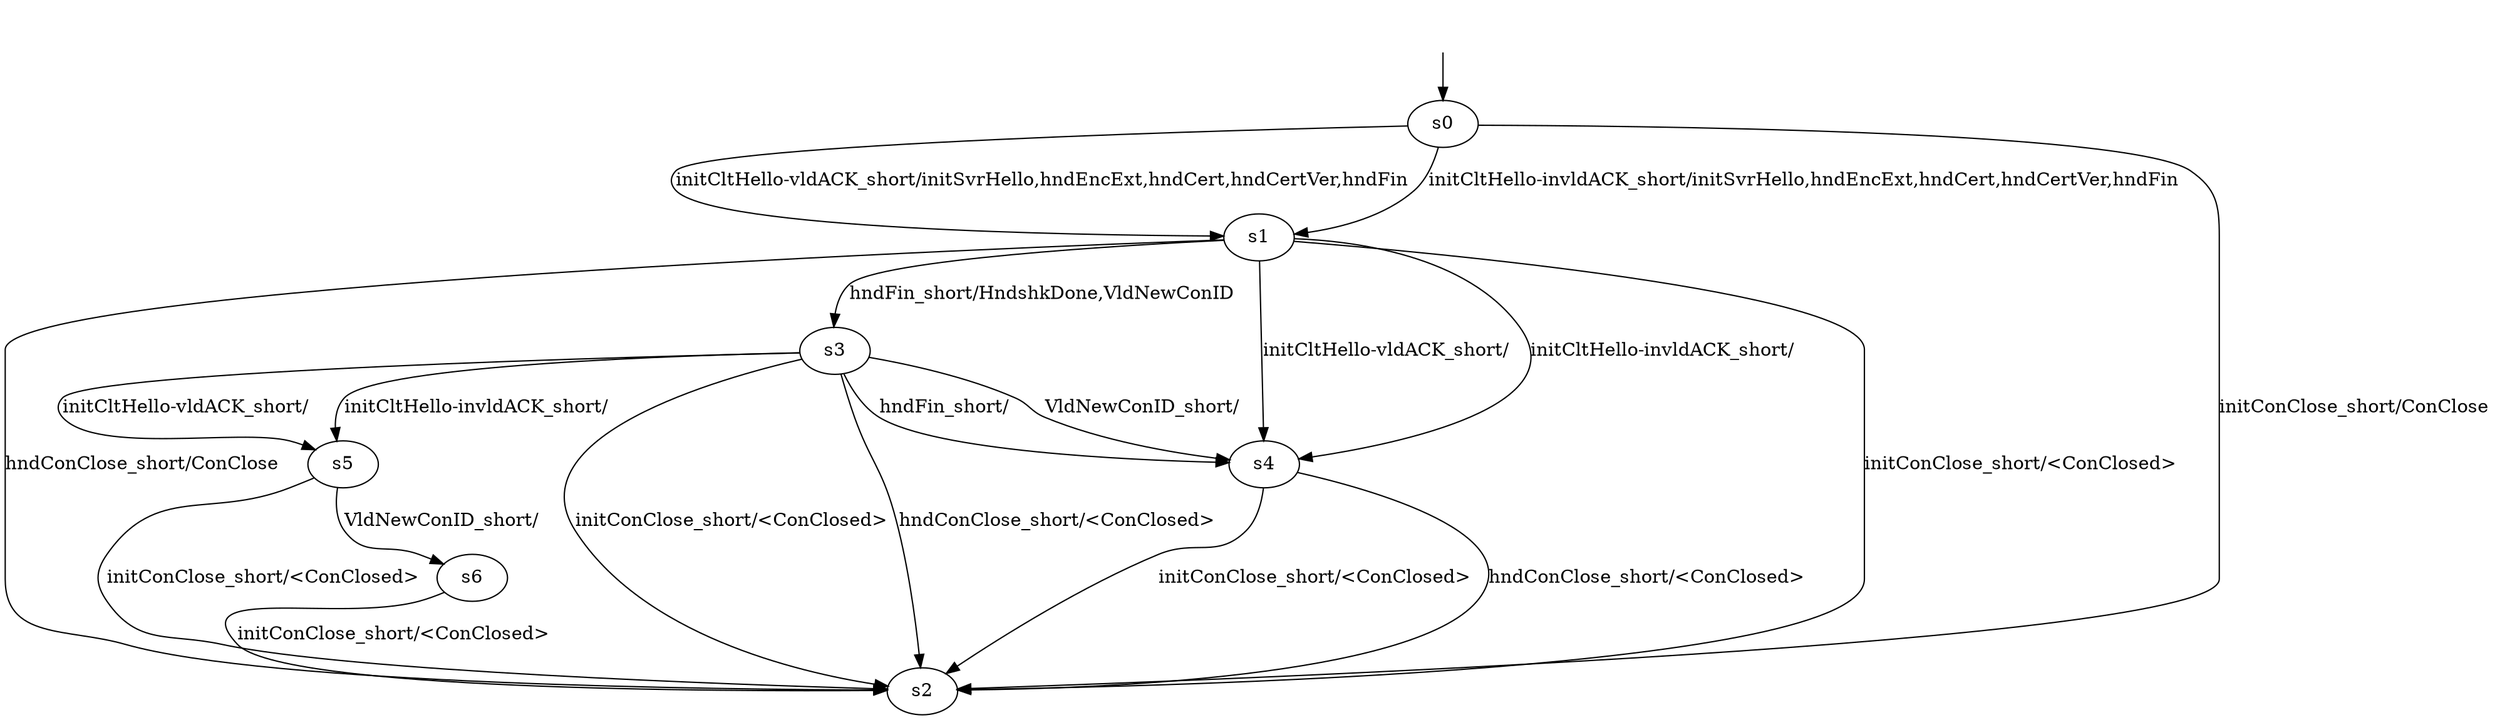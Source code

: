 digraph "kwikModels/kwik-B-s-2/learnedModel" {
s0 [label=s0];
s1 [label=s1];
s2 [label=s2];
s3 [label=s3];
s4 [label=s4];
s5 [label=s5];
s6 [label=s6];
s0 -> s2  [label="initConClose_short/ConClose "];
s0 -> s1  [label="initCltHello-vldACK_short/initSvrHello,hndEncExt,hndCert,hndCertVer,hndFin "];
s0 -> s1  [label="initCltHello-invldACK_short/initSvrHello,hndEncExt,hndCert,hndCertVer,hndFin "];
s1 -> s2  [label="initConClose_short/<ConClosed> "];
s1 -> s4  [label="initCltHello-vldACK_short/ "];
s1 -> s4  [label="initCltHello-invldACK_short/ "];
s1 -> s3  [label="hndFin_short/HndshkDone,VldNewConID "];
s1 -> s2  [label="hndConClose_short/ConClose "];
s3 -> s2  [label="initConClose_short/<ConClosed> "];
s3 -> s5  [label="initCltHello-vldACK_short/ "];
s3 -> s5  [label="initCltHello-invldACK_short/ "];
s3 -> s4  [label="hndFin_short/ "];
s3 -> s2  [label="hndConClose_short/<ConClosed> "];
s3 -> s4  [label="VldNewConID_short/ "];
s4 -> s2  [label="initConClose_short/<ConClosed> "];
s4 -> s2  [label="hndConClose_short/<ConClosed> "];
s5 -> s2  [label="initConClose_short/<ConClosed> "];
s5 -> s6  [label="VldNewConID_short/ "];
s6 -> s2  [label="initConClose_short/<ConClosed> "];
__start0 [label="", shape=none];
__start0 -> s0  [label=""];
}

